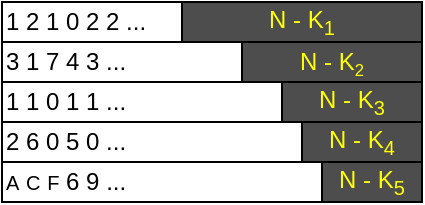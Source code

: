 <?xml version="1.0" encoding="UTF-8"?>
<mxfile version="20.4.0" type="device"><diagram id="w1aV5aGeJXDh_f2LGJvA" name="Page-1"><mxGraphModel dx="593" dy="298" grid="1" gridSize="10" guides="1" tooltips="1" connect="1" arrows="1" fold="1" page="1" pageScale="1" pageWidth="850" pageHeight="1100" math="0" shadow="0"><root><mxCell id="0"/><mxCell id="1" parent="0"/><mxCell id="C0NpeZSGIne3diMkxUeR-163" value="1 2 1 0 2 2 ..." style="rounded=0;whiteSpace=wrap;html=1;strokeWidth=1;fontSize=12;align=left;" vertex="1" parent="1"><mxGeometry x="240" y="160" width="90" height="20" as="geometry"/></mxCell><mxCell id="C0NpeZSGIne3diMkxUeR-164" value="3 1 7 4 3 ..." style="rounded=0;whiteSpace=wrap;html=1;strokeWidth=1;fontSize=12;align=left;" vertex="1" parent="1"><mxGeometry x="240" y="180" width="120" height="20" as="geometry"/></mxCell><mxCell id="C0NpeZSGIne3diMkxUeR-165" value="1 1 0 1 1 ..." style="rounded=0;whiteSpace=wrap;html=1;strokeWidth=1;fontSize=12;align=left;" vertex="1" parent="1"><mxGeometry x="240" y="200" width="140" height="20" as="geometry"/></mxCell><mxCell id="C0NpeZSGIne3diMkxUeR-166" value="2 6 0 5 0 ..." style="rounded=0;whiteSpace=wrap;html=1;strokeWidth=1;fontSize=12;align=left;" vertex="1" parent="1"><mxGeometry x="240" y="220" width="150" height="20" as="geometry"/></mxCell><mxCell id="C0NpeZSGIne3diMkxUeR-167" value="&lt;font style=&quot;font-size: 10px;&quot;&gt;A&lt;span style=&quot;font-size: 12px;&quot;&gt;&amp;nbsp;&lt;/span&gt;C&lt;span style=&quot;font-size: 12px;&quot;&gt;&amp;nbsp;&lt;/span&gt;F&lt;/font&gt;&lt;font style=&quot;font-size: 12px;&quot;&gt;&amp;nbsp;&lt;/font&gt;6 9 ..." style="rounded=0;whiteSpace=wrap;html=1;strokeWidth=1;fontSize=12;align=left;" vertex="1" parent="1"><mxGeometry x="240" y="240" width="160" height="20" as="geometry"/></mxCell><mxCell id="C0NpeZSGIne3diMkxUeR-168" value="N - K&lt;sub&gt;1&lt;/sub&gt;" style="rounded=0;whiteSpace=wrap;html=1;strokeColor=default;strokeWidth=1;fontSize=12;fontColor=#006600;fillColor=#4D4D4D;" vertex="1" parent="1"><mxGeometry x="330" y="160" width="120" height="20" as="geometry"/></mxCell><mxCell id="C0NpeZSGIne3diMkxUeR-169" value="N - K&lt;span style=&quot;font-size: 10px;&quot;&gt;&lt;sub&gt;2&lt;/sub&gt;&lt;/span&gt;" style="rounded=0;whiteSpace=wrap;html=1;strokeColor=default;strokeWidth=1;fontSize=12;fontColor=#006600;fillColor=#4D4D4D;" vertex="1" parent="1"><mxGeometry x="360" y="180" width="90" height="20" as="geometry"/></mxCell><mxCell id="C0NpeZSGIne3diMkxUeR-170" value="N - K&lt;sub&gt;3&lt;/sub&gt;" style="rounded=0;whiteSpace=wrap;html=1;strokeColor=default;strokeWidth=1;fontSize=12;fontColor=#FFFF00;fillColor=#4D4D4D;" vertex="1" parent="1"><mxGeometry x="380" y="200" width="70" height="20" as="geometry"/></mxCell><mxCell id="C0NpeZSGIne3diMkxUeR-171" value="N - K&lt;sub&gt;4&lt;/sub&gt;" style="rounded=0;whiteSpace=wrap;html=1;strokeColor=default;strokeWidth=1;fontSize=12;fontColor=#FFFF00;fillColor=#4D4D4D;" vertex="1" parent="1"><mxGeometry x="390" y="220" width="60" height="20" as="geometry"/></mxCell><mxCell id="C0NpeZSGIne3diMkxUeR-172" value="N - K&lt;sub&gt;5&lt;/sub&gt;" style="rounded=0;whiteSpace=wrap;html=1;strokeColor=default;strokeWidth=1;fontSize=12;fontColor=#FFFF00;fillColor=#4D4D4D;" vertex="1" parent="1"><mxGeometry x="400" y="240" width="50" height="20" as="geometry"/></mxCell><mxCell id="C0NpeZSGIne3diMkxUeR-174" value="N - K&lt;sub&gt;1&lt;/sub&gt;" style="rounded=0;whiteSpace=wrap;html=1;strokeColor=default;strokeWidth=1;fontSize=12;fontColor=#FFFF00;fillColor=#4D4D4D;" vertex="1" parent="1"><mxGeometry x="330" y="160" width="120" height="20" as="geometry"/></mxCell><mxCell id="C0NpeZSGIne3diMkxUeR-175" value="N - K&lt;span style=&quot;font-size: 10px;&quot;&gt;&lt;sub&gt;2&lt;/sub&gt;&lt;/span&gt;" style="rounded=0;whiteSpace=wrap;html=1;strokeColor=default;strokeWidth=1;fontSize=12;fontColor=#FFFF00;fillColor=#4D4D4D;" vertex="1" parent="1"><mxGeometry x="360" y="180" width="90" height="20" as="geometry"/></mxCell></root></mxGraphModel></diagram></mxfile>